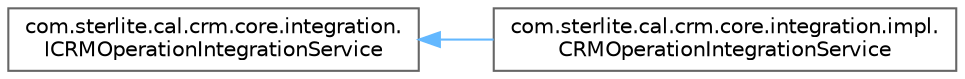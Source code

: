 digraph "Graphical Class Hierarchy"
{
 // LATEX_PDF_SIZE
  bgcolor="transparent";
  edge [fontname=Helvetica,fontsize=10,labelfontname=Helvetica,labelfontsize=10];
  node [fontname=Helvetica,fontsize=10,shape=box,height=0.2,width=0.4];
  rankdir="LR";
  Node0 [id="Node000000",label="com.sterlite.cal.crm.core.integration.\lICRMOperationIntegrationService",height=0.2,width=0.4,color="grey40", fillcolor="white", style="filled",URL="$interfacecom_1_1sterlite_1_1cal_1_1crm_1_1core_1_1integration_1_1_i_c_r_m_operation_integration_service.html",tooltip=" "];
  Node0 -> Node1 [id="edge847_Node000000_Node000001",dir="back",color="steelblue1",style="solid",tooltip=" "];
  Node1 [id="Node000001",label="com.sterlite.cal.crm.core.integration.impl.\lCRMOperationIntegrationService",height=0.2,width=0.4,color="grey40", fillcolor="white", style="filled",URL="$classcom_1_1sterlite_1_1cal_1_1crm_1_1core_1_1integration_1_1impl_1_1_c_r_m_operation_integration_service.html",tooltip=" "];
}
